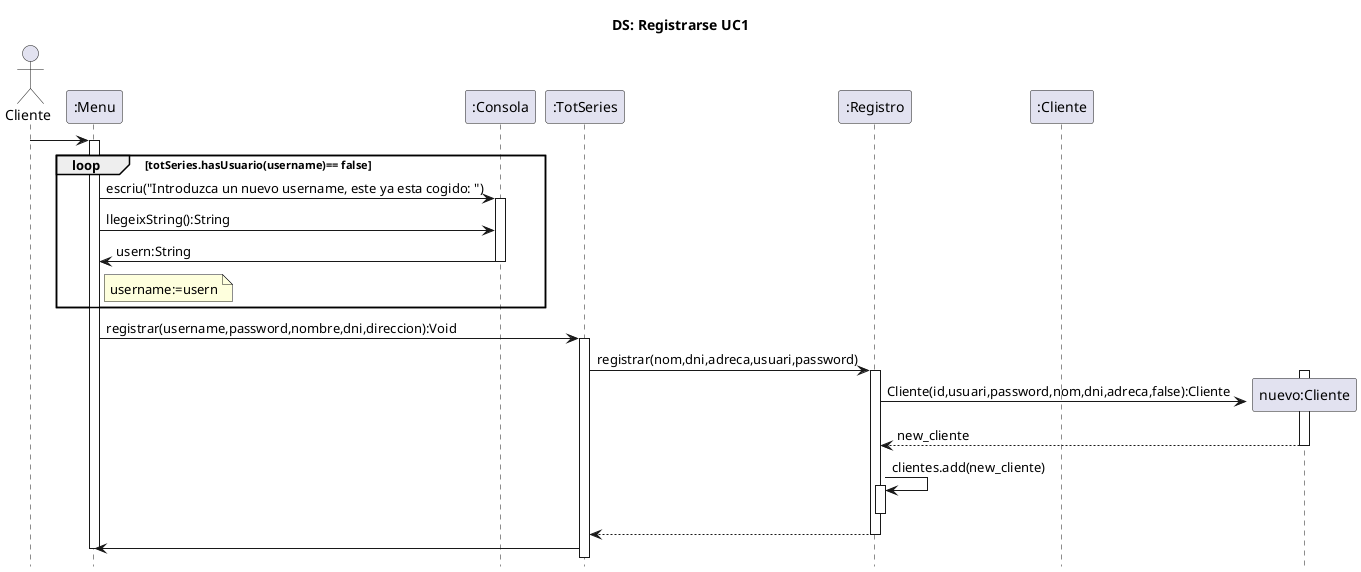 @startuml
title	DS: Registrarse UC1
hide	footbox

actor Cliente
participant ":Menu" as Menu
participant ":Consola" as Consola
participant ":TotSeries" as TotSeries
participant ":Registro" as Registro
participant ":Cliente" as Usuario
participant "nuevo:Cliente" as nUsuario

Cliente -> Menu
activate Menu
loop totSeries.hasUsuario(username)== false
    Menu->Consola:escriu("Introduzca un nuevo username, este ya esta cogido: ")
    activate Consola
    Menu->Consola:llegeixString():String
    Consola->Menu:usern:String
    deactivate Consola
    note right Menu
        username:=usern
    end note
end loop
Menu -> TotSeries:registrar(username,password,nombre,dni,direccion):Void
activate TotSeries
TotSeries -> Registro:registrar(nom,dni,adreca,usuari,password)
activate Registro
create nUsuario
activate nUsuario
Registro -> nUsuario:Cliente(id,usuari,password,nom,dni,adreca,false):Cliente
nUsuario --> Registro: new_cliente
deactivate nUsuario
Registro -> Registro: clientes.add(new_cliente)
activate Registro
deactivate Registro
Registro --> TotSeries
deactivate Registro
TotSeries->Menu
deactivate Menu
@enduml
